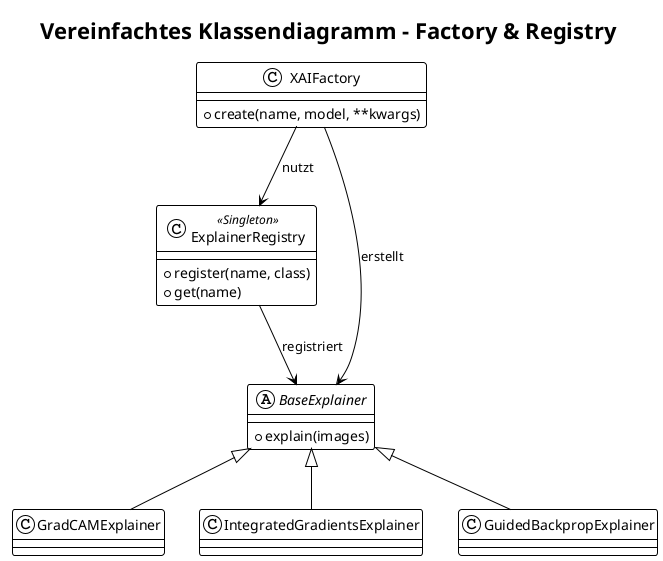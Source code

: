 @startuml
title Vereinfachtes Klassendiagramm – Factory & Registry

!theme plain

' Registry-Komponente
class ExplainerRegistry <<Singleton>> {
    + register(name, class)
    + get(name)
}

' Factory-Komponente
class XAIFactory {
    + create(name, model, **kwargs)
}

' Abstrakter Explainer
abstract class BaseExplainer {
    + explain(images)
}

' Konkrete Erklärer
class GradCAMExplainer
class IntegratedGradientsExplainer
class GuidedBackpropExplainer

' Beziehungen
XAIFactory --> ExplainerRegistry : nutzt
XAIFactory --> BaseExplainer : erstellt

ExplainerRegistry --> BaseExplainer : registriert
BaseExplainer <|-- GradCAMExplainer
BaseExplainer <|-- IntegratedGradientsExplainer
BaseExplainer <|-- GuidedBackpropExplainer

@enduml
